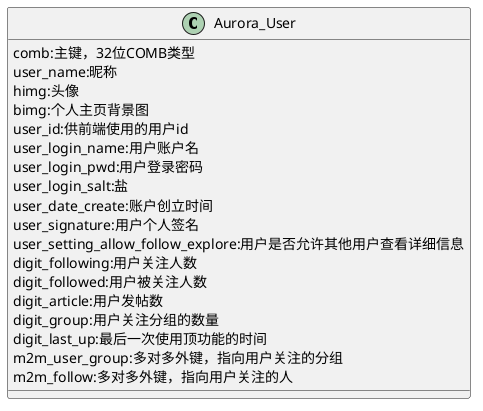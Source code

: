 @startuml
'https://plantuml.com/sequence-diagram

class Aurora_User{
    comb:主键，32位COMB类型
    user_name:昵称
    himg:头像
    bimg:个人主页背景图
    user_id:供前端使用的用户id
    user_login_name:用户账户名
    user_login_pwd:用户登录密码
    user_login_salt:盐
    user_date_create:账户创立时间
    user_signature:用户个人签名
    user_setting_allow_follow_explore:用户是否允许其他用户查看详细信息
    digit_following:用户关注人数
    digit_followed:用户被关注人数
    digit_article:用户发帖数
    digit_group:用户关注分组的数量
    digit_last_up:最后一次使用顶功能的时间
    m2m_user_group:多对多外键，指向用户关注的分组
    m2m_follow:多对多外键，指向用户关注的人
}


@enduml
